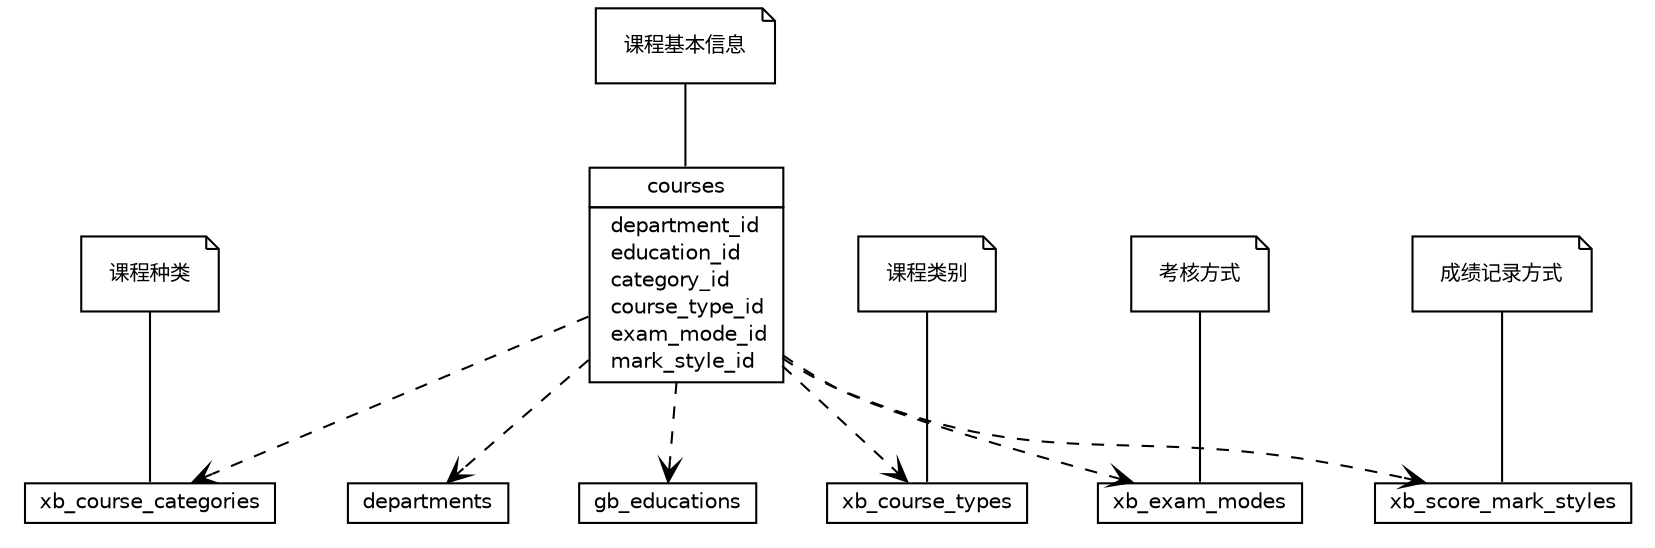 #!/usr/local/bin/dot
#
# Class diagram 
# Generated by UMLGraph version R5_6-24-gf6e263 (http://www.umlgraph.org/)
#

digraph G {
	edge [fontname="Helvetica",fontsize=10,labelfontname="Helvetica",labelfontsize=10];
	node [fontname="Helvetica",fontsize=10,shape=plaintext];
	nodesep=0.25;
	ranksep=0.5;
	// courses
	c1 [label=<<table title="courses" border="0" cellborder="1" cellspacing="0" cellpadding="2" port="p">
		<tr><td><table border="0" cellspacing="0" cellpadding="1">
<tr><td align="center" balign="center"> courses </td></tr>
		</table></td></tr>
		<tr><td><table border="0" cellspacing="0" cellpadding="1">
<tr><td align="left" balign="left">  department_id </td></tr>
<tr><td align="left" balign="left">  education_id </td></tr>
<tr><td align="left" balign="left">  category_id </td></tr>
<tr><td align="left" balign="left">  course_type_id </td></tr>
<tr><td align="left" balign="left">  exam_mode_id </td></tr>
<tr><td align="left" balign="left">  mark_style_id </td></tr>
		</table></td></tr>
		</table>>, URL="null", fontname="Helvetica", fontcolor="black", fontsize=10.0];
	// Note annotation
	n0cc1 [label=<<table title="courses" border="0" cellborder="0" cellspacing="0" cellpadding="2" port="p">
		<tr><td><table border="0" cellspacing="0" cellpadding="1">
<tr><td align="left" balign="left"> 课程基本信息 </td></tr>
		</table></td></tr>
		</table>>, fontname="Helvetica", fontcolor="black", fontsize=10.0, shape=note];
	n0cc1 -> c1:p[arrowhead=none];
	// departments
	c2 [label=<<table title="departments" border="0" cellborder="1" cellspacing="0" cellpadding="2" port="p">
		<tr><td><table border="0" cellspacing="0" cellpadding="1">
<tr><td align="center" balign="center"> departments </td></tr>
		</table></td></tr>
		</table>>, URL="null", fontname="Helvetica", fontcolor="black", fontsize=10.0];
	// gb_educations
	c3 [label=<<table title="gb_educations" border="0" cellborder="1" cellspacing="0" cellpadding="2" port="p">
		<tr><td><table border="0" cellspacing="0" cellpadding="1">
<tr><td align="center" balign="center"> gb_educations </td></tr>
		</table></td></tr>
		</table>>, URL="null", fontname="Helvetica", fontcolor="black", fontsize=10.0];
	// xb_course_categories
	c4 [label=<<table title="xb_course_categories" border="0" cellborder="1" cellspacing="0" cellpadding="2" port="p">
		<tr><td><table border="0" cellspacing="0" cellpadding="1">
<tr><td align="center" balign="center"> xb_course_categories </td></tr>
		</table></td></tr>
		</table>>, URL="null", fontname="Helvetica", fontcolor="black", fontsize=10.0];
	// Note annotation
	n0cc4 [label=<<table title="xb_course_categories" border="0" cellborder="0" cellspacing="0" cellpadding="2" port="p">
		<tr><td><table border="0" cellspacing="0" cellpadding="1">
<tr><td align="left" balign="left"> 课程种类 </td></tr>
		</table></td></tr>
		</table>>, fontname="Helvetica", fontcolor="black", fontsize=10.0, shape=note];
	n0cc4 -> c4:p[arrowhead=none];
	// xb_course_types
	c5 [label=<<table title="xb_course_types" border="0" cellborder="1" cellspacing="0" cellpadding="2" port="p">
		<tr><td><table border="0" cellspacing="0" cellpadding="1">
<tr><td align="center" balign="center"> xb_course_types </td></tr>
		</table></td></tr>
		</table>>, URL="null", fontname="Helvetica", fontcolor="black", fontsize=10.0];
	// Note annotation
	n0cc5 [label=<<table title="xb_course_types" border="0" cellborder="0" cellspacing="0" cellpadding="2" port="p">
		<tr><td><table border="0" cellspacing="0" cellpadding="1">
<tr><td align="left" balign="left"> 课程类别 </td></tr>
		</table></td></tr>
		</table>>, fontname="Helvetica", fontcolor="black", fontsize=10.0, shape=note];
	n0cc5 -> c5:p[arrowhead=none];
	// xb_exam_modes
	c6 [label=<<table title="xb_exam_modes" border="0" cellborder="1" cellspacing="0" cellpadding="2" port="p">
		<tr><td><table border="0" cellspacing="0" cellpadding="1">
<tr><td align="center" balign="center"> xb_exam_modes </td></tr>
		</table></td></tr>
		</table>>, URL="null", fontname="Helvetica", fontcolor="black", fontsize=10.0];
	// Note annotation
	n0cc6 [label=<<table title="xb_exam_modes" border="0" cellborder="0" cellspacing="0" cellpadding="2" port="p">
		<tr><td><table border="0" cellspacing="0" cellpadding="1">
<tr><td align="left" balign="left"> 考核方式 </td></tr>
		</table></td></tr>
		</table>>, fontname="Helvetica", fontcolor="black", fontsize=10.0, shape=note];
	n0cc6 -> c6:p[arrowhead=none];
	// xb_score_mark_styles
	c7 [label=<<table title="xb_score_mark_styles" border="0" cellborder="1" cellspacing="0" cellpadding="2" port="p">
		<tr><td><table border="0" cellspacing="0" cellpadding="1">
<tr><td align="center" balign="center"> xb_score_mark_styles </td></tr>
		</table></td></tr>
		</table>>, URL="null", fontname="Helvetica", fontcolor="black", fontsize=10.0];
	// Note annotation
	n0cc7 [label=<<table title="xb_score_mark_styles" border="0" cellborder="0" cellspacing="0" cellpadding="2" port="p">
		<tr><td><table border="0" cellspacing="0" cellpadding="1">
<tr><td align="left" balign="left"> 成绩记录方式 </td></tr>
		</table></td></tr>
		</table>>, fontname="Helvetica", fontcolor="black", fontsize=10.0, shape=note];
	n0cc7 -> c7:p[arrowhead=none];
	// courses DEPEND departments
	c1:p -> c2:p [taillabel="", label="", headlabel="", fontname="Helvetica", fontcolor="black", fontsize=10.0, color="black", arrowhead=open, style=dashed];
	// courses DEPEND gb_educations
	c1:p -> c3:p [taillabel="", label="", headlabel="", fontname="Helvetica", fontcolor="black", fontsize=10.0, color="black", arrowhead=open, style=dashed];
	// courses DEPEND xb_course_categories
	c1:p -> c4:p [taillabel="", label="", headlabel="", fontname="Helvetica", fontcolor="black", fontsize=10.0, color="black", arrowhead=open, style=dashed];
	// courses DEPEND xb_course_types
	c1:p -> c5:p [taillabel="", label="", headlabel="", fontname="Helvetica", fontcolor="black", fontsize=10.0, color="black", arrowhead=open, style=dashed];
	// courses DEPEND xb_exam_modes
	c1:p -> c6:p [taillabel="", label="", headlabel="", fontname="Helvetica", fontcolor="black", fontsize=10.0, color="black", arrowhead=open, style=dashed];
	// courses DEPEND xb_score_mark_styles
	c1:p -> c7:p [taillabel="", label="", headlabel="", fontname="Helvetica", fontcolor="black", fontsize=10.0, color="black", arrowhead=open, style=dashed];
}

